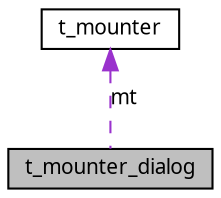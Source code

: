 digraph G
{
  edge [fontname="FreeSans.ttf",fontsize=10,labelfontname="FreeSans.ttf",labelfontsize=10];
  node [fontname="FreeSans.ttf",fontsize=10,shape=record];
  Node1 [label="t_mounter_dialog",height=0.2,width=0.4,color="black", fillcolor="grey75", style="filled" fontcolor="black"];
  Node2 -> Node1 [dir=back,color="darkorchid3",fontsize=10,style="dashed",label="mt",fontname="FreeSans.ttf"];
  Node2 [label="t_mounter",height=0.2,width=0.4,color="black", fillcolor="white", style="filled",URL="$structt__mounter.html"];
}
